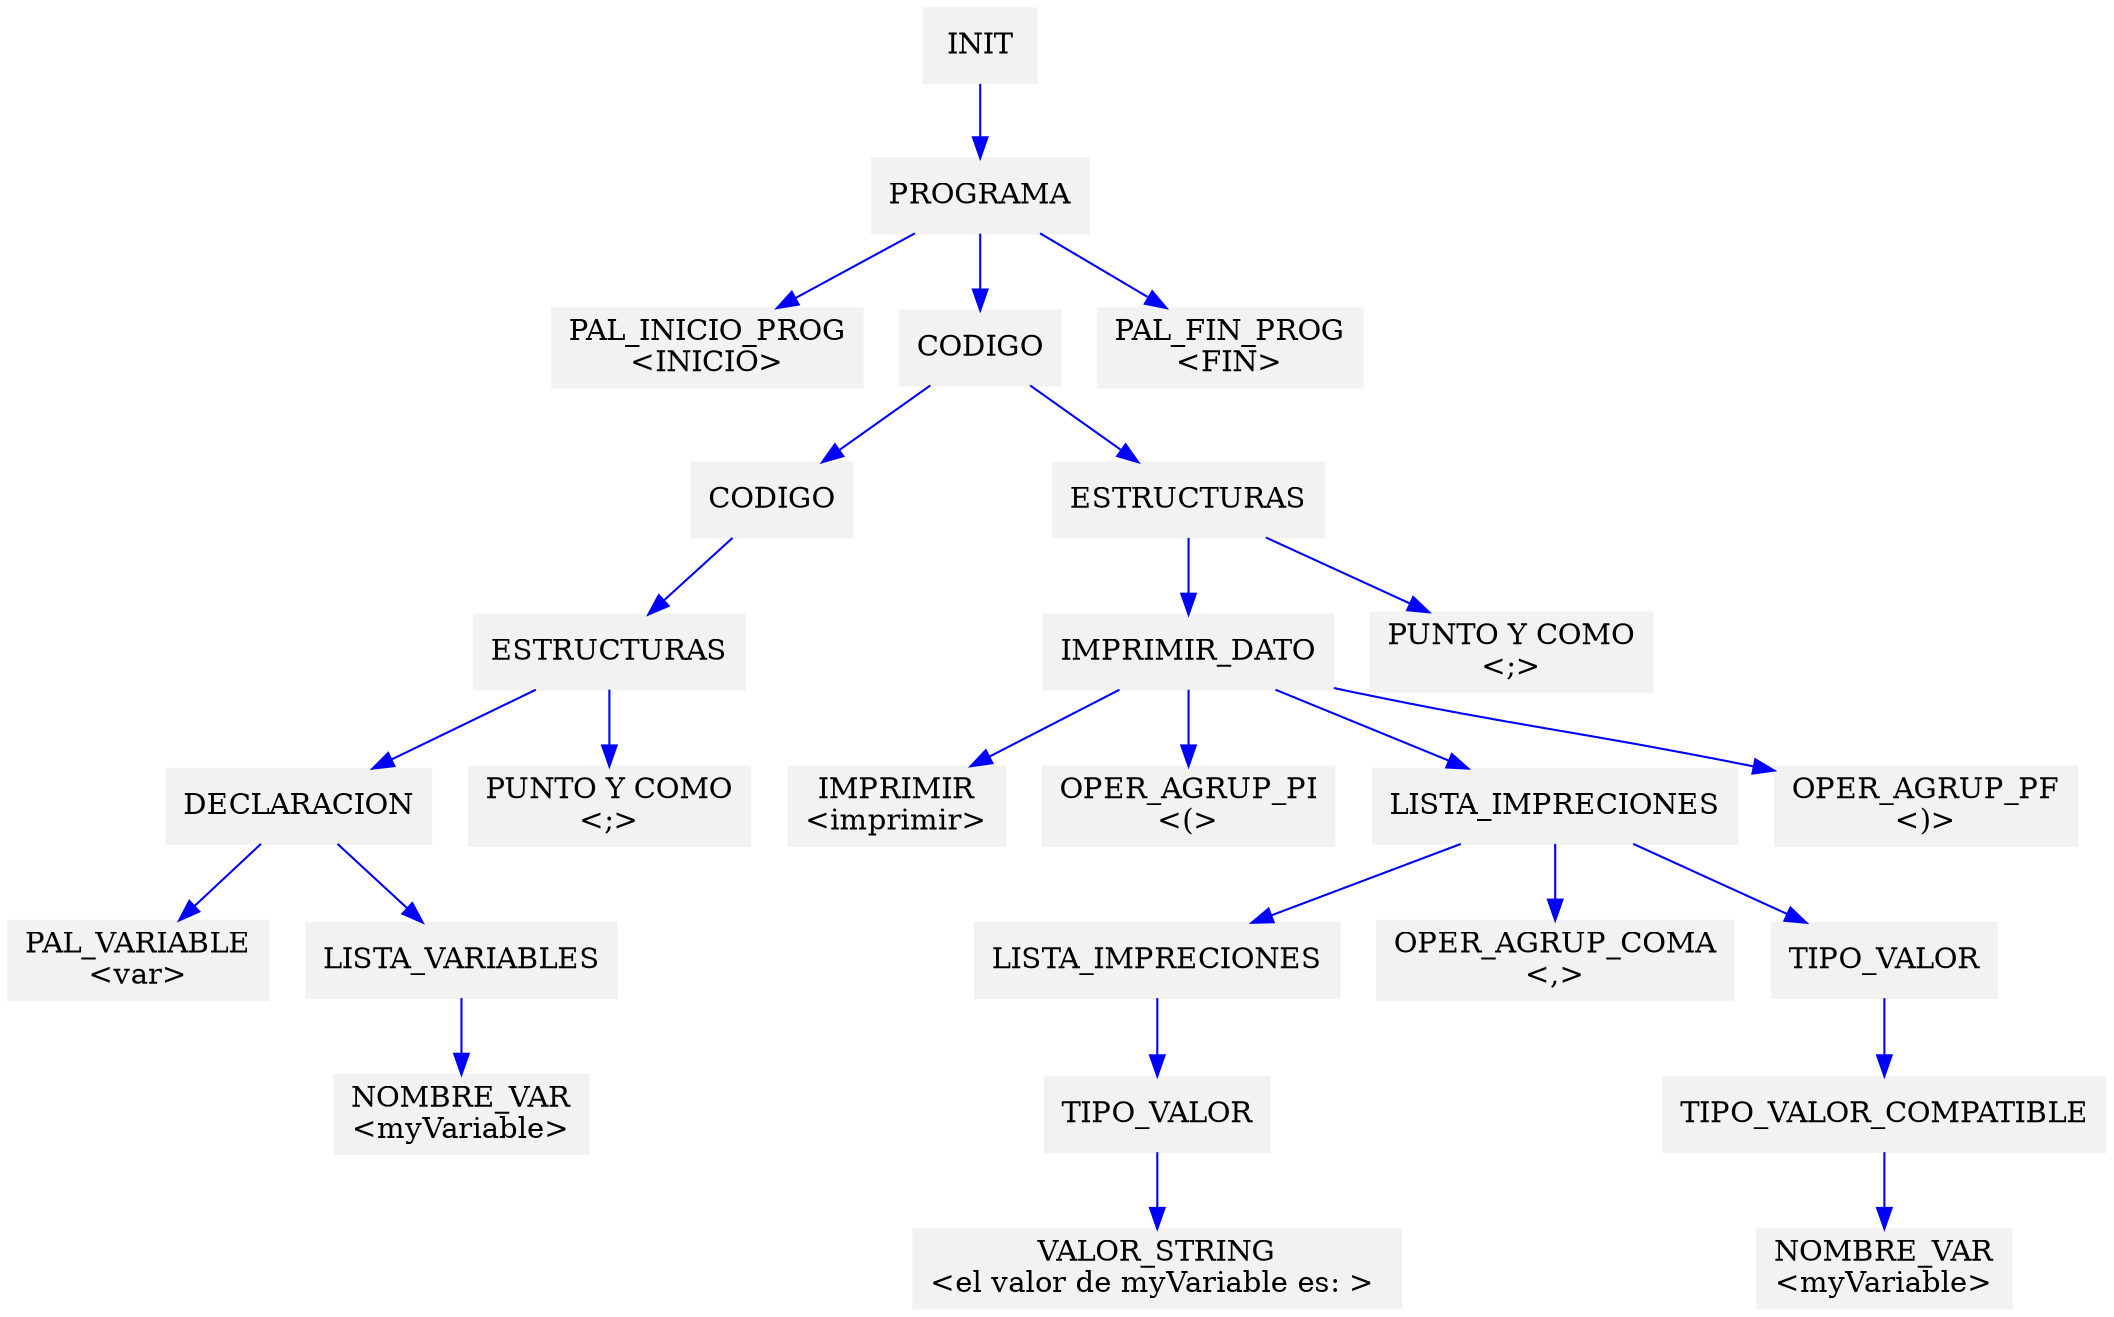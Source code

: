 digraph G {node[shape=box, style=filled, color=Gray95]; edge[color=blue];rankdir=UD 

node23[label="PAL_INICIO_PROG
<INICIO>"]
node3[label="PAL_VARIABLE
<var>"]
node1[label="NOMBRE_VAR
<myVariable>"]
node0[label="LISTA_VARIABLES"]
node2[label="DECLARACION"]
node5[label="PUNTO Y COMO
<;>"]
node4[label="ESTRUCTURAS"]
node6[label="CODIGO"]
node16[label="IMPRIMIR
<imprimir>"]
node17[label="OPER_AGRUP_PI
<(>"]
node8[label="VALOR_STRING
<el valor de myVariable es: > "]
node7[label="TIPO_VALOR"]
node9[label="LISTA_IMPRECIONES"]
node14[label="OPER_AGRUP_COMA
<,>"]
node11[label="NOMBRE_VAR
<myVariable>"]
node10[label="TIPO_VALOR_COMPATIBLE"]
node12[label="TIPO_VALOR"]
node13[label="LISTA_IMPRECIONES"]
node18[label="OPER_AGRUP_PF
<)>"]
node15[label="IMPRIMIR_DATO"]
node20[label="PUNTO Y COMO
<;>"]
node19[label="ESTRUCTURAS"]
node21[label="CODIGO"]
node24[label="PAL_FIN_PROG
<FIN>"]
node22[label="PROGRAMA"]
node25[label="INIT"]

node25->node22->node23
node22->node21->node6->node4->node2->node3
node2->node0->node1


node4->node5


node21->node19->node15->node16
node15->node17
node15->node13->node9->node7->node8


node13->node14
node13->node12->node10->node11



node15->node18

node19->node20


node22->node24



}
